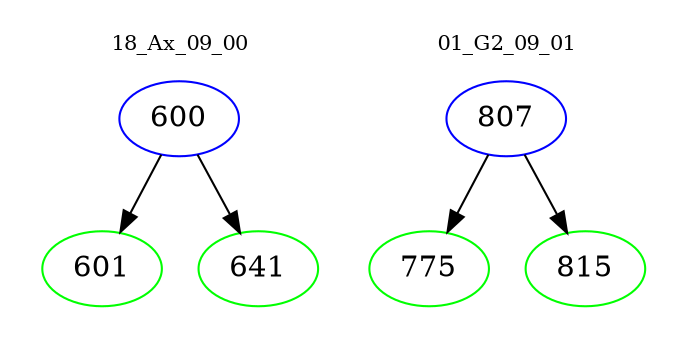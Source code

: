 digraph{
subgraph cluster_0 {
color = white
label = "18_Ax_09_00";
fontsize=10;
T0_600 [label="600", color="blue"]
T0_600 -> T0_601 [color="black"]
T0_601 [label="601", color="green"]
T0_600 -> T0_641 [color="black"]
T0_641 [label="641", color="green"]
}
subgraph cluster_1 {
color = white
label = "01_G2_09_01";
fontsize=10;
T1_807 [label="807", color="blue"]
T1_807 -> T1_775 [color="black"]
T1_775 [label="775", color="green"]
T1_807 -> T1_815 [color="black"]
T1_815 [label="815", color="green"]
}
}
